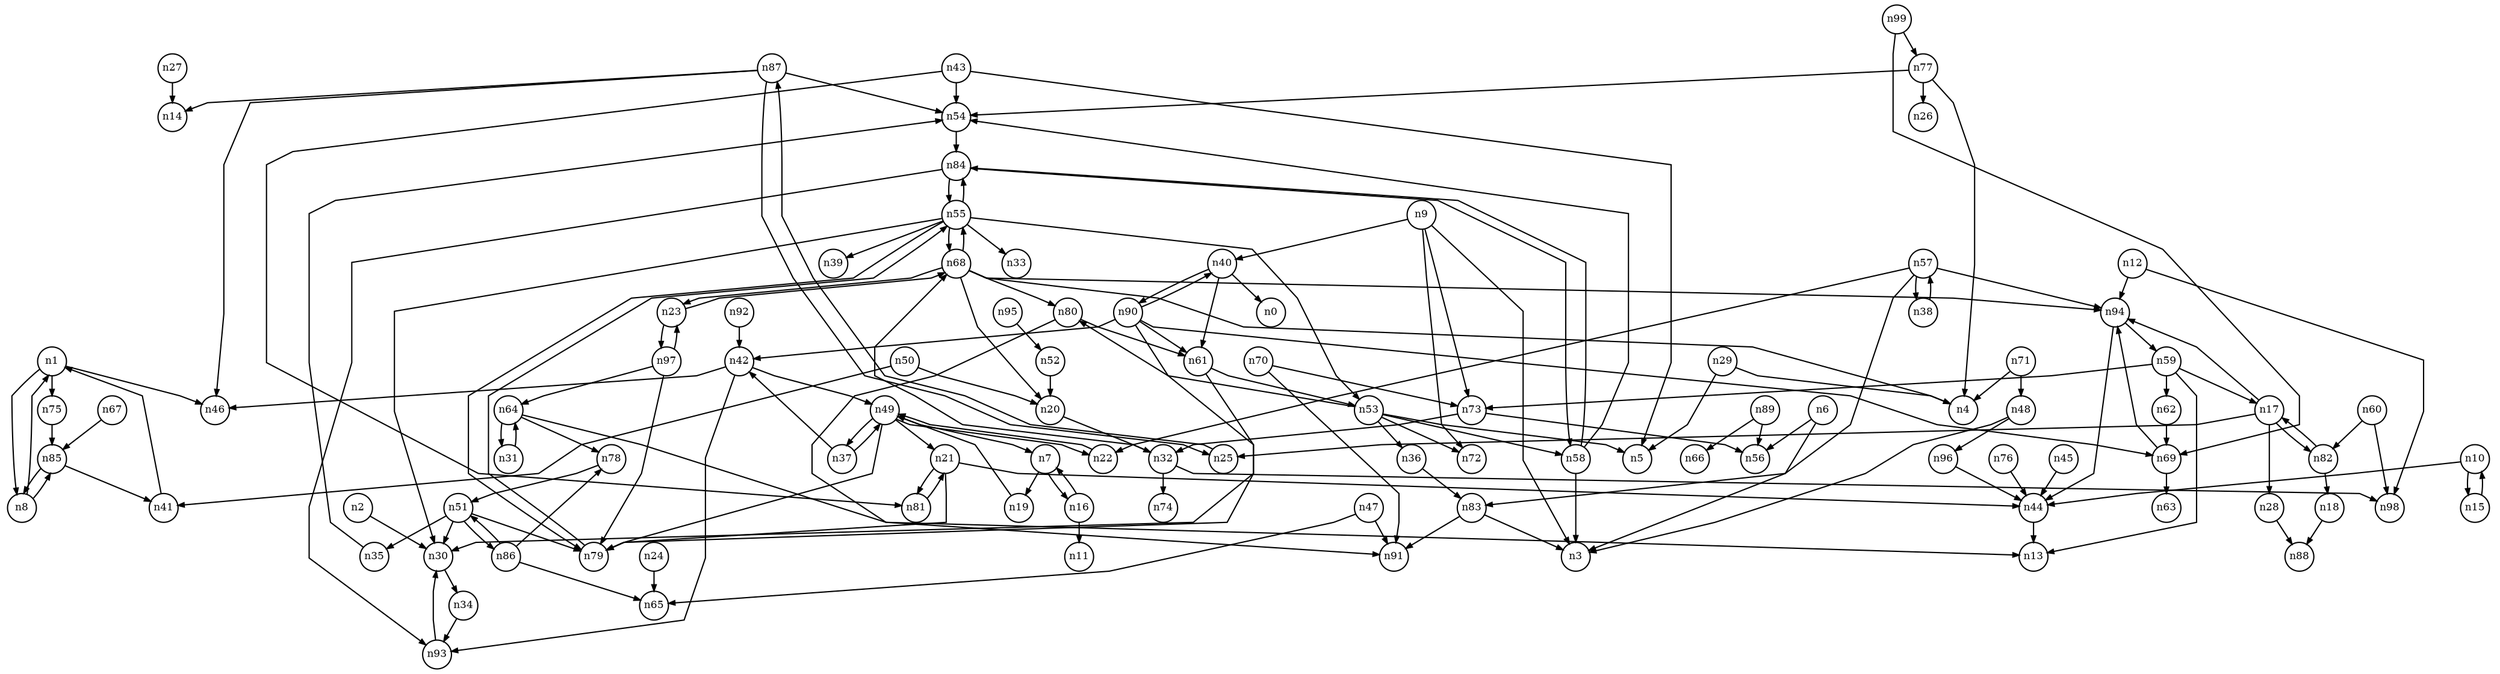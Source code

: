 digraph G{
splines=polyline;
ranksep=0.22;
nodesep=0.22;
nodesize=0.32;
fontsize=8
edge [arrowsize=0.5]
node [fontsize=8 shape=circle width=0.32 fixedsize=shape];

n1 -> n46
n1 -> n75
n1 -> n8
n75 -> n85
n30 -> n34
n2 -> n30
n6 -> n3
n6 -> n56
n16 -> n11
n16 -> n7
n7 -> n16
n7 -> n19
n19 -> n49
n8 -> n1
n8 -> n85
n85 -> n41
n85 -> n8
n9 -> n3
n9 -> n40
n9 -> n72
n9 -> n73
n40 -> n0
n40 -> n61
n40 -> n90
n73 -> n56
n73 -> n32
n15 -> n10
n10 -> n15
n10 -> n44
n44 -> n13
n94 -> n44
n94 -> n59
n12 -> n94
n12 -> n98
n25 -> n87
n17 -> n25
n17 -> n28
n17 -> n82
n17 -> n94
n28 -> n88
n82 -> n18
n82 -> n17
n18 -> n88
n21 -> n44
n21 -> n79
n21 -> n81
n79 -> n55
n97 -> n64
n97 -> n79
n97 -> n23
n23 -> n97
n23 -> n68
n24 -> n65
n27 -> n14
n29 -> n4
n29 -> n5
n64 -> n13
n64 -> n78
n64 -> n31
n31 -> n64
n68 -> n4
n68 -> n20
n68 -> n23
n68 -> n80
n68 -> n94
n68 -> n55
n32 -> n68
n32 -> n74
n32 -> n98
n93 -> n30
n34 -> n93
n54 -> n84
n35 -> n54
n83 -> n3
n83 -> n91
n36 -> n83
n42 -> n46
n42 -> n93
n42 -> n49
n37 -> n42
n37 -> n49
n61 -> n30
n61 -> n53
n43 -> n5
n43 -> n54
n43 -> n81
n81 -> n21
n45 -> n44
n47 -> n65
n47 -> n91
n48 -> n3
n48 -> n96
n96 -> n44
n49 -> n7
n49 -> n21
n49 -> n22
n49 -> n37
n49 -> n79
n22 -> n49
n20 -> n32
n50 -> n20
n50 -> n41
n41 -> n1
n51 -> n30
n51 -> n35
n51 -> n79
n51 -> n86
n86 -> n65
n86 -> n78
n86 -> n51
n52 -> n20
n53 -> n5
n53 -> n36
n53 -> n58
n53 -> n72
n53 -> n80
n58 -> n3
n58 -> n54
n58 -> n84
n80 -> n61
n80 -> n91
n55 -> n30
n55 -> n33
n55 -> n39
n55 -> n53
n55 -> n68
n55 -> n79
n55 -> n84
n57 -> n22
n57 -> n38
n57 -> n83
n57 -> n94
n38 -> n57
n59 -> n13
n59 -> n62
n59 -> n73
n59 -> n17
n62 -> n69
n60 -> n82
n60 -> n98
n69 -> n63
n69 -> n94
n78 -> n51
n67 -> n85
n70 -> n73
n70 -> n91
n71 -> n4
n71 -> n48
n76 -> n44
n77 -> n4
n77 -> n26
n77 -> n54
n84 -> n55
n84 -> n58
n84 -> n93
n87 -> n14
n87 -> n25
n87 -> n46
n87 -> n54
n89 -> n56
n89 -> n66
n90 -> n40
n90 -> n42
n90 -> n61
n90 -> n69
n90 -> n79
n92 -> n42
n95 -> n52
n99 -> n69
n99 -> n77
}
